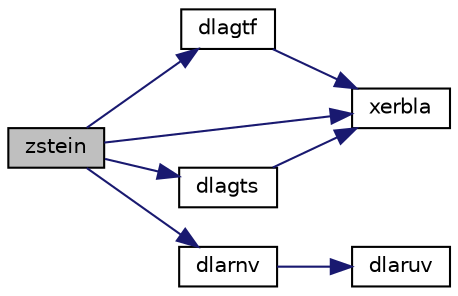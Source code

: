 digraph "zstein"
{
 // LATEX_PDF_SIZE
  edge [fontname="Helvetica",fontsize="10",labelfontname="Helvetica",labelfontsize="10"];
  node [fontname="Helvetica",fontsize="10",shape=record];
  rankdir="LR";
  Node1 [label="zstein",height=0.2,width=0.4,color="black", fillcolor="grey75", style="filled", fontcolor="black",tooltip="ZSTEIN"];
  Node1 -> Node2 [color="midnightblue",fontsize="10",style="solid",fontname="Helvetica"];
  Node2 [label="dlagtf",height=0.2,width=0.4,color="black", fillcolor="white", style="filled",URL="$dlagtf_8f.html#a5b5dcdca72376bec8f8b522a7a753725",tooltip="DLAGTF computes an LU factorization of a matrix T-λI, where T is a general tridiagonal matrix,..."];
  Node2 -> Node3 [color="midnightblue",fontsize="10",style="solid",fontname="Helvetica"];
  Node3 [label="xerbla",height=0.2,width=0.4,color="black", fillcolor="white", style="filled",URL="$xerbla_8f.html#a377ee61015baf8dea7770b3a404b1c07",tooltip="XERBLA"];
  Node1 -> Node4 [color="midnightblue",fontsize="10",style="solid",fontname="Helvetica"];
  Node4 [label="dlagts",height=0.2,width=0.4,color="black", fillcolor="white", style="filled",URL="$dlagts_8f.html#a0fbc9a87ffa4a60adadcb4fc511c2556",tooltip="DLAGTS solves the system of equations (T-λI)x = y or (T-λI)^Tx = y, where T is a general tridiagonal ..."];
  Node4 -> Node3 [color="midnightblue",fontsize="10",style="solid",fontname="Helvetica"];
  Node1 -> Node5 [color="midnightblue",fontsize="10",style="solid",fontname="Helvetica"];
  Node5 [label="dlarnv",height=0.2,width=0.4,color="black", fillcolor="white", style="filled",URL="$dlarnv_8f.html#a77e05a87ced667cbdb502aa87c72d056",tooltip="DLARNV returns a vector of random numbers from a uniform or normal distribution."];
  Node5 -> Node6 [color="midnightblue",fontsize="10",style="solid",fontname="Helvetica"];
  Node6 [label="dlaruv",height=0.2,width=0.4,color="black", fillcolor="white", style="filled",URL="$dlaruv_8f.html#a55e7c02e398f2c6365c956d272836a89",tooltip="DLARUV returns a vector of n random real numbers from a uniform distribution."];
  Node1 -> Node3 [color="midnightblue",fontsize="10",style="solid",fontname="Helvetica"];
}
